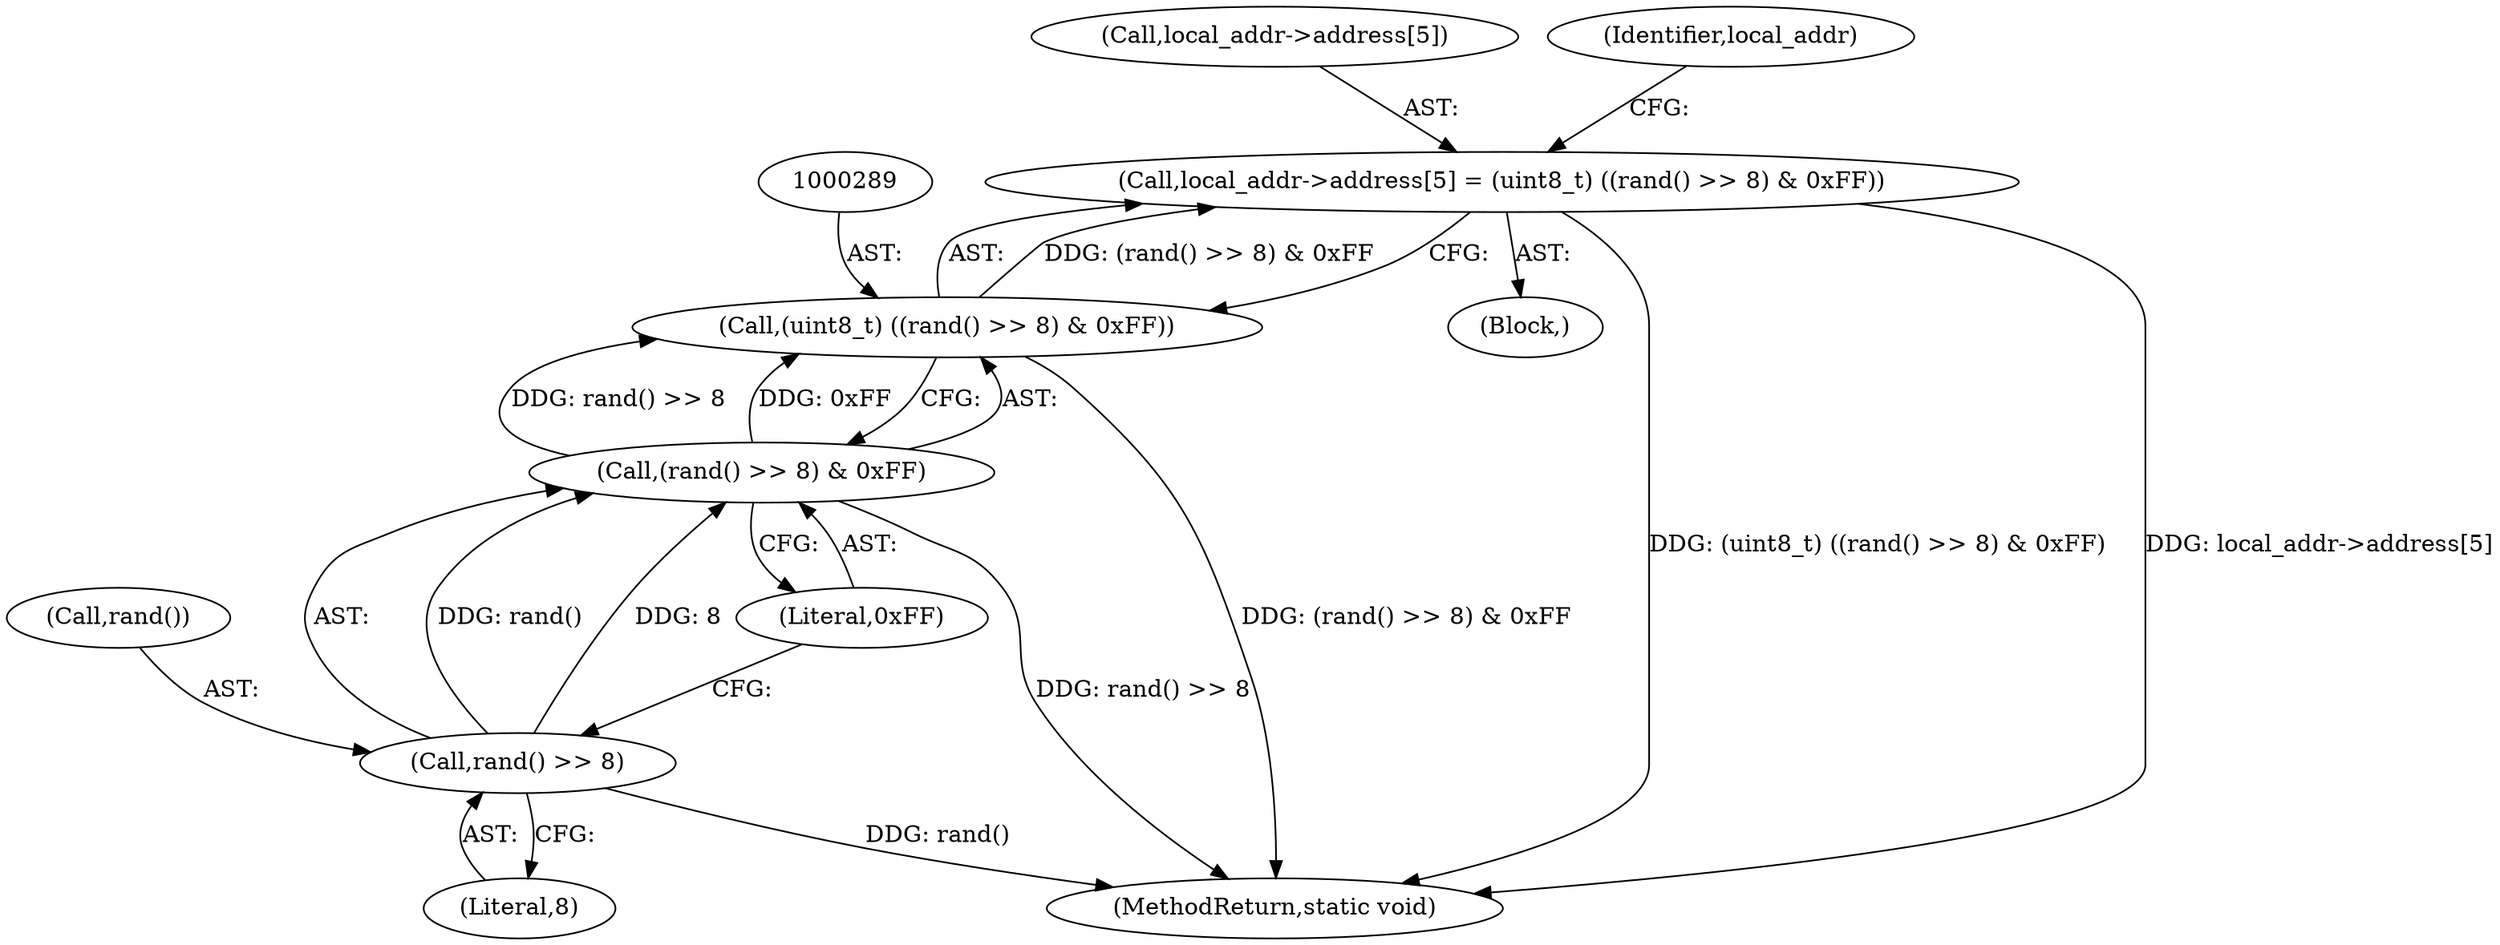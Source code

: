 digraph "0_Android_472271b153c5dc53c28beac55480a8d8434b2d5c_12@array" {
"1000282" [label="(Call,local_addr->address[5] = (uint8_t) ((rand() >> 8) & 0xFF))"];
"1000288" [label="(Call,(uint8_t) ((rand() >> 8) & 0xFF))"];
"1000290" [label="(Call,(rand() >> 8) & 0xFF)"];
"1000291" [label="(Call,rand() >> 8)"];
"1000283" [label="(Call,local_addr->address[5])"];
"1000294" [label="(Literal,0xFF)"];
"1000296" [label="(Identifier,local_addr)"];
"1000288" [label="(Call,(uint8_t) ((rand() >> 8) & 0xFF))"];
"1000293" [label="(Literal,8)"];
"1000290" [label="(Call,(rand() >> 8) & 0xFF)"];
"1000292" [label="(Call,rand())"];
"1000222" [label="(Block,)"];
"1000291" [label="(Call,rand() >> 8)"];
"1000282" [label="(Call,local_addr->address[5] = (uint8_t) ((rand() >> 8) & 0xFF))"];
"1000347" [label="(MethodReturn,static void)"];
"1000282" -> "1000222"  [label="AST: "];
"1000282" -> "1000288"  [label="CFG: "];
"1000283" -> "1000282"  [label="AST: "];
"1000288" -> "1000282"  [label="AST: "];
"1000296" -> "1000282"  [label="CFG: "];
"1000282" -> "1000347"  [label="DDG: (uint8_t) ((rand() >> 8) & 0xFF)"];
"1000282" -> "1000347"  [label="DDG: local_addr->address[5]"];
"1000288" -> "1000282"  [label="DDG: (rand() >> 8) & 0xFF"];
"1000288" -> "1000290"  [label="CFG: "];
"1000289" -> "1000288"  [label="AST: "];
"1000290" -> "1000288"  [label="AST: "];
"1000288" -> "1000347"  [label="DDG: (rand() >> 8) & 0xFF"];
"1000290" -> "1000288"  [label="DDG: rand() >> 8"];
"1000290" -> "1000288"  [label="DDG: 0xFF"];
"1000290" -> "1000294"  [label="CFG: "];
"1000291" -> "1000290"  [label="AST: "];
"1000294" -> "1000290"  [label="AST: "];
"1000290" -> "1000347"  [label="DDG: rand() >> 8"];
"1000291" -> "1000290"  [label="DDG: rand()"];
"1000291" -> "1000290"  [label="DDG: 8"];
"1000291" -> "1000293"  [label="CFG: "];
"1000292" -> "1000291"  [label="AST: "];
"1000293" -> "1000291"  [label="AST: "];
"1000294" -> "1000291"  [label="CFG: "];
"1000291" -> "1000347"  [label="DDG: rand()"];
}
